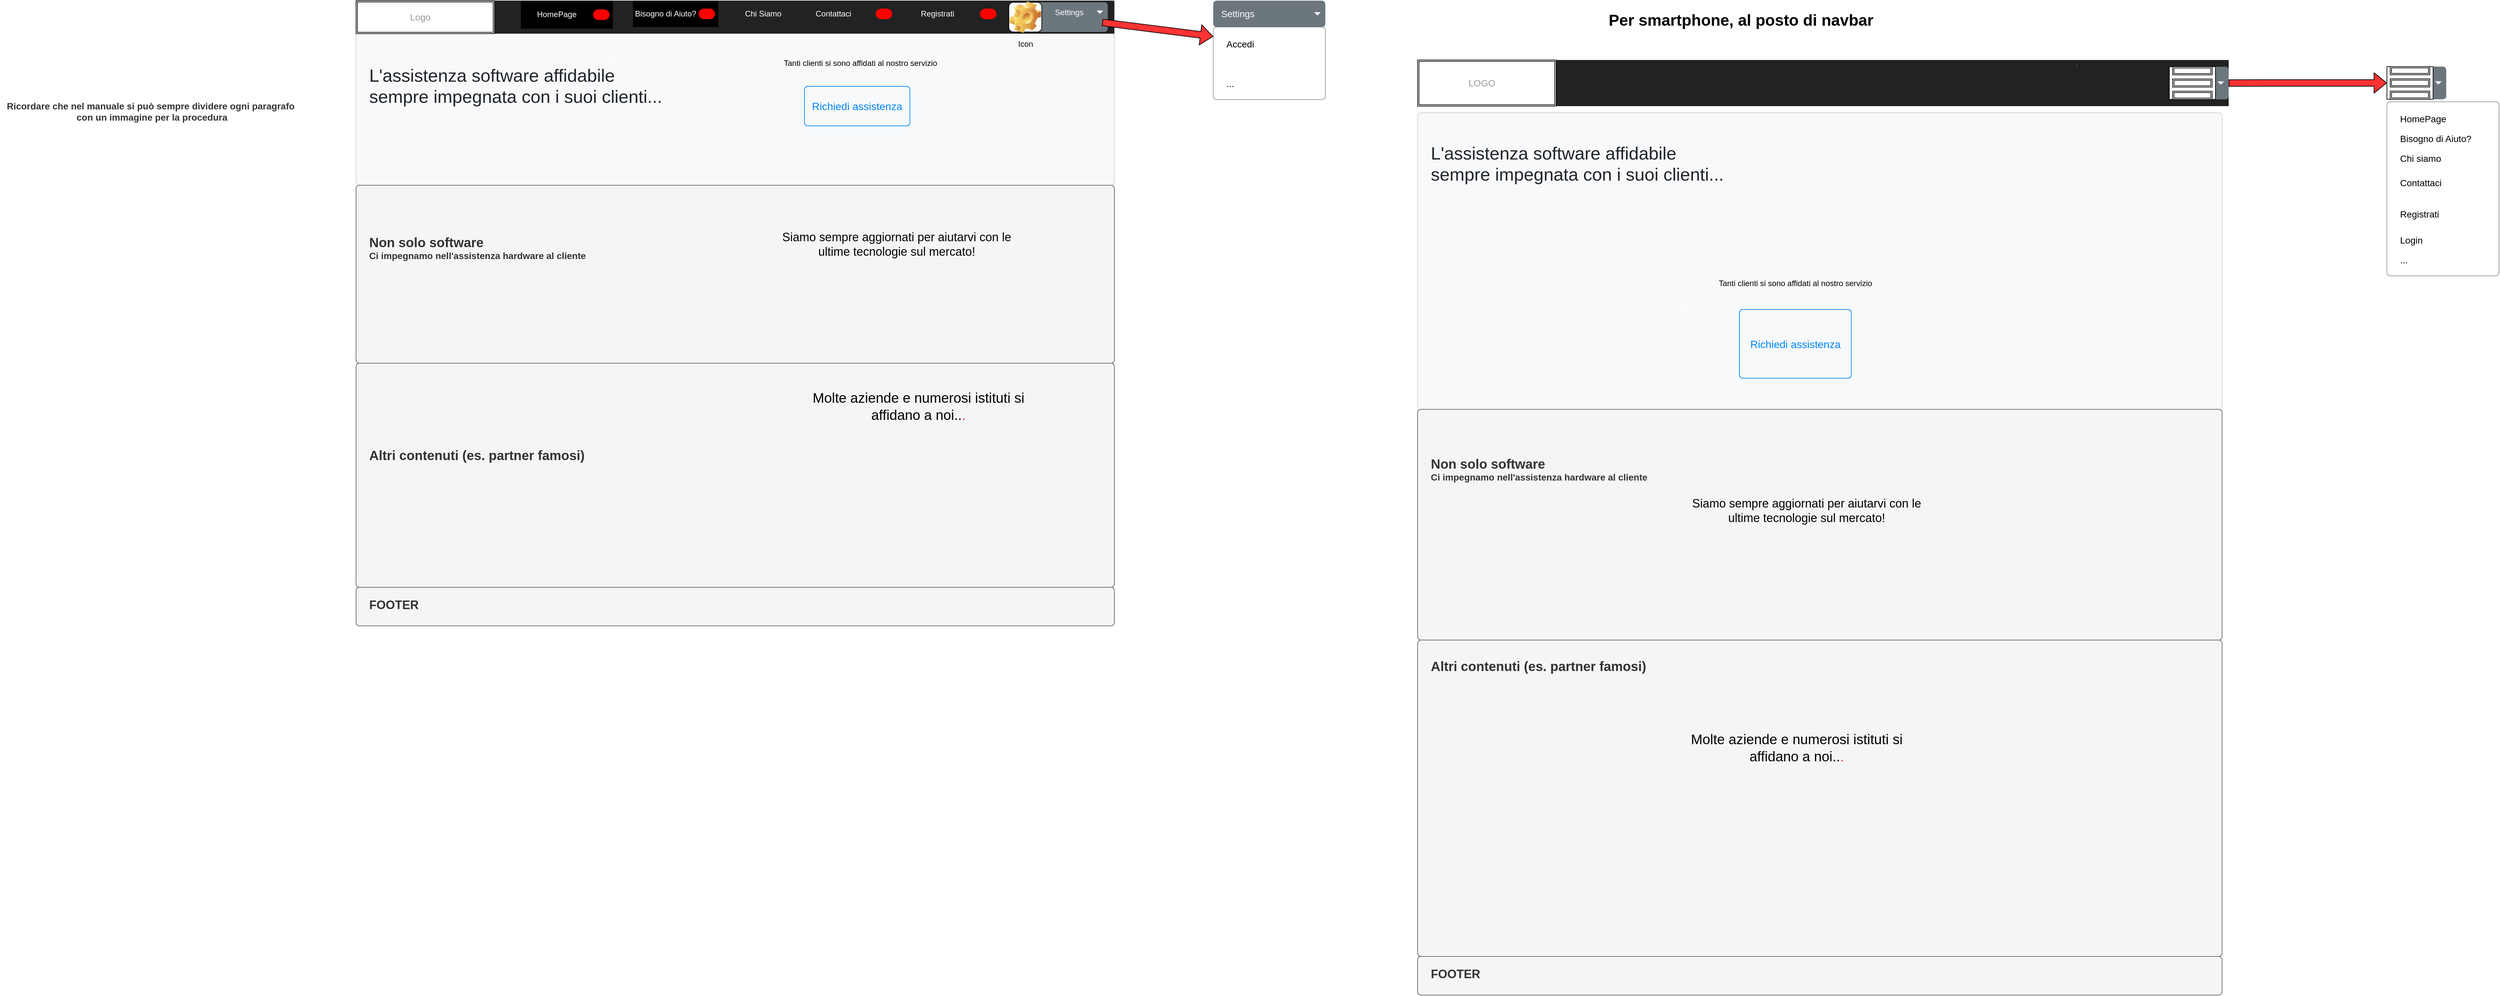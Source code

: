 <mxfile version="14.4.2" type="device"><diagram name="Page-1" id="c9db0220-8083-56f3-ca83-edcdcd058819"><mxGraphModel dx="2091" dy="494" grid="1" gridSize="10" guides="1" tooltips="1" connect="1" arrows="1" fold="1" page="1" pageScale="1.5" pageWidth="826" pageHeight="1169" background="#ffffff" math="0" shadow="0"><root><mxCell id="0" style=";html=1;"/><mxCell id="1" style=";html=1;" parent="0"/><mxCell id="3d76a8aef4d5c911-17" value="Template name" style="html=1;shadow=0;dashed=0;shape=mxgraph.bootstrap.rect;strokeColor=none;fillColor=none;fontColor=#999999;align=left;spacingLeft=5;whiteSpace=wrap;rounded=0;" parent="1" vertex="1"><mxGeometry x="40" y="130" width="200" height="20" as="geometry"/></mxCell><mxCell id="Gt3T_oFb3cPwL85hh5f2-24" value="&lt;font style=&quot;font-size: 27px&quot;&gt;&lt;font style=&quot;font-size: 27px&quot;&gt;L'assistenza software affidabile&lt;br&gt;sempre impegnata con i suoi clienti...&lt;/font&gt;&lt;br&gt;&lt;br&gt;&lt;br&gt;&lt;br&gt;&lt;/font&gt;" style="html=1;shadow=0;dashed=0;shape=mxgraph.bootstrap.rrect;rSize=5;strokeColor=#D2D3D4;html=1;whiteSpace=wrap;fillColor=#F8F9FA;fontColor=#212529;verticalAlign=bottom;align=left;spacing=20;spacingBottom=0;fontSize=14;" parent="1" vertex="1"><mxGeometry x="40" y="130" width="1150" height="280" as="geometry"/></mxCell><mxCell id="Gt3T_oFb3cPwL85hh5f2-25" value="Header" style="html=1;shadow=0;dashed=0;shape=mxgraph.bootstrap.topButton;rSize=5;perimeter=none;whiteSpace=wrap;fillColor=#F0F1F2;strokeColor=#D2D3D4;fontColor=#212529;resizeWidth=1;fontSize=18;align=left;spacing=20;" parent="Gt3T_oFb3cPwL85hh5f2-24" vertex="1"><mxGeometry width="1150" height="50" relative="1" as="geometry"/></mxCell><mxCell id="Gt3T_oFb3cPwL85hh5f2-26" value="Richiedi assistenza" style="html=1;shadow=0;dashed=0;shape=mxgraph.bootstrap.rrect;rSize=5;strokeColor=#0085FC;strokeWidth=1;fillColor=none;fontColor=#0085FC;whiteSpace=wrap;align=center;verticalAlign=middle;spacingLeft=0;fontStyle=0;fontSize=16;spacing=5;" parent="Gt3T_oFb3cPwL85hh5f2-24" vertex="1"><mxGeometry x="680" y="130" width="160" height="60" as="geometry"/></mxCell><mxCell id="Gt3T_oFb3cPwL85hh5f2-27" value="&lt;font color=&quot;#000000&quot;&gt;Tanti clienti si sono affidati al nostro servizio&lt;/font&gt;" style="text;html=1;strokeColor=none;fillColor=none;align=center;verticalAlign=middle;whiteSpace=wrap;rounded=0;fontColor=#FFFFFF;" parent="Gt3T_oFb3cPwL85hh5f2-24" vertex="1"><mxGeometry x="630" y="90" width="270" height="10" as="geometry"/></mxCell><mxCell id="3d76a8aef4d5c911-1" value="" style="html=1;shadow=0;dashed=0;shape=mxgraph.bootstrap.rect;fillColor=#222222;strokeColor=none;whiteSpace=wrap;rounded=0;fontSize=12;fontColor=#000000;align=center;" parent="Gt3T_oFb3cPwL85hh5f2-24" vertex="1"><mxGeometry width="1150" height="50" as="geometry"/></mxCell><mxCell id="3d76a8aef4d5c911-3" value="Bisogno di Aiuto?" style="html=1;shadow=0;dashed=0;shape=mxgraph.bootstrap.rect;fillColor=#000000;strokeColor=none;fontColor=#ffffff;spacingRight=30;whiteSpace=wrap;" parent="3d76a8aef4d5c911-1" vertex="1"><mxGeometry x="420" width="129.375" height="40" as="geometry"/></mxCell><mxCell id="3d76a8aef4d5c911-4" value="" style="html=1;shadow=0;dashed=0;shape=mxgraph.bootstrap.rrect;rSize=8;fillColor=#ff0000;strokeColor=none;fontColor=#ffffff;whiteSpace=wrap;" parent="3d76a8aef4d5c911-3" vertex="1"><mxGeometry x="1" y="0.5" width="25" height="16" relative="1" as="geometry"><mxPoint x="-30" y="-8" as="offset"/></mxGeometry></mxCell><mxCell id="3d76a8aef4d5c911-7" value="Chi Siamo" style="html=1;shadow=0;dashed=0;fillColor=none;strokeColor=none;shape=mxgraph.bootstrap.rect;whiteSpace=wrap;fontColor=#FFFFFF;" parent="3d76a8aef4d5c911-1" vertex="1"><mxGeometry x="560" width="115" height="40" as="geometry"/></mxCell><mxCell id="3d76a8aef4d5c911-9" value="." style="html=1;shadow=0;dashed=0;fillColor=none;strokeColor=none;shape=mxgraph.bootstrap.rect;fontColor=#999999;whiteSpace=wrap;" parent="3d76a8aef4d5c911-1" vertex="1"><mxGeometry x="948.75" width="100.625" height="40" as="geometry"/></mxCell><mxCell id="3d76a8aef4d5c911-5" value="Contattaci" style="html=1;shadow=0;dashed=0;fillColor=none;strokeColor=none;shape=mxgraph.bootstrap.rect;spacingRight=30;whiteSpace=wrap;fontColor=#FFFFFF;" parent="3d76a8aef4d5c911-1" vertex="1"><mxGeometry x="660.005" width="158.125" height="40" as="geometry"/></mxCell><mxCell id="3d76a8aef4d5c911-6" value="" style="html=1;shadow=0;dashed=0;shape=mxgraph.bootstrap.rrect;rSize=8;fillColor=#ff0000;strokeColor=none;fontColor=#ffffff;whiteSpace=wrap;" parent="3d76a8aef4d5c911-5" vertex="1"><mxGeometry x="1" y="0.5" width="25" height="16" relative="1" as="geometry"><mxPoint x="-30" y="-8" as="offset"/></mxGeometry></mxCell><mxCell id="Gt3T_oFb3cPwL85hh5f2-19" value="Registrati" style="html=1;shadow=0;dashed=0;fillColor=none;strokeColor=none;shape=mxgraph.bootstrap.rect;spacingRight=30;whiteSpace=wrap;fontColor=#FFFFFF;" parent="3d76a8aef4d5c911-1" vertex="1"><mxGeometry x="818.125" width="158.125" height="40" as="geometry"/></mxCell><mxCell id="Gt3T_oFb3cPwL85hh5f2-20" value="" style="html=1;shadow=0;dashed=0;shape=mxgraph.bootstrap.rrect;rSize=8;fillColor=#ff0000;strokeColor=none;fontColor=#ffffff;whiteSpace=wrap;" parent="Gt3T_oFb3cPwL85hh5f2-19" vertex="1"><mxGeometry x="1" y="0.5" width="25" height="16" relative="1" as="geometry"><mxPoint x="-30" y="-8" as="offset"/></mxGeometry></mxCell><mxCell id="Gt3T_oFb3cPwL85hh5f2-21" value="HomePage" style="html=1;shadow=0;dashed=0;shape=mxgraph.bootstrap.rect;fillColor=#000000;strokeColor=none;fontColor=#ffffff;spacingRight=30;whiteSpace=wrap;" parent="3d76a8aef4d5c911-1" vertex="1"><mxGeometry x="250" width="139.38" height="42.5" as="geometry"/></mxCell><mxCell id="Gt3T_oFb3cPwL85hh5f2-22" value="" style="html=1;shadow=0;dashed=0;shape=mxgraph.bootstrap.rrect;rSize=8;fillColor=#ff0000;strokeColor=none;fontColor=#ffffff;whiteSpace=wrap;" parent="Gt3T_oFb3cPwL85hh5f2-21" vertex="1"><mxGeometry x="1" y="0.5" width="25" height="16" relative="1" as="geometry"><mxPoint x="-30" y="-8" as="offset"/></mxGeometry></mxCell><mxCell id="Gt3T_oFb3cPwL85hh5f2-23" value="" style="shape=ext;double=1;rounded=0;whiteSpace=wrap;html=1;" parent="3d76a8aef4d5c911-1" vertex="1"><mxGeometry width="210" height="50" as="geometry"/></mxCell><mxCell id="3d76a8aef4d5c911-2" value="Logo" style="html=1;shadow=0;dashed=0;fillColor=none;strokeColor=none;shape=mxgraph.bootstrap.rect;fontColor=#999999;fontSize=14;whiteSpace=wrap;" parent="3d76a8aef4d5c911-1" vertex="1"><mxGeometry x="40" y="5" width="115" height="40" as="geometry"/></mxCell><mxCell id="Gt3T_oFb3cPwL85hh5f2-76" value="" style="html=1;shadow=0;dashed=0;shape=mxgraph.bootstrap.rrect;rSize=5;strokeColor=none;html=1;whiteSpace=wrap;fillColor=#6C767D;fontColor=#ffffff;" parent="3d76a8aef4d5c911-1" vertex="1"><mxGeometry x="990" y="2.5" width="150" height="45" as="geometry"/></mxCell><mxCell id="Gt3T_oFb3cPwL85hh5f2-77" value="." style="strokeColor=inherit;fillColor=inherit;gradientColor=inherit;fontColor=inherit;html=1;shadow=0;dashed=0;shape=mxgraph.bootstrap.leftButton;rSize=5;perimeter=none;whiteSpace=wrap;resizeHeight=1;" parent="Gt3T_oFb3cPwL85hh5f2-76" vertex="1"><mxGeometry width="30" height="30" relative="1" as="geometry"/></mxCell><mxCell id="Gt3T_oFb3cPwL85hh5f2-78" value="." style="strokeColor=inherit;fillColor=inherit;gradientColor=inherit;fontColor=inherit;html=1;shadow=0;dashed=0;perimeter=none;whiteSpace=wrap;resizeHeight=1;" parent="Gt3T_oFb3cPwL85hh5f2-76" vertex="1"><mxGeometry width="30" height="30" relative="1" as="geometry"><mxPoint x="30" as="offset"/></mxGeometry></mxCell><mxCell id="Gt3T_oFb3cPwL85hh5f2-79" value="&lt;span style=&quot;text-align: center&quot;&gt;&lt;font color=&quot;#ffffff&quot;&gt;Settings&lt;/font&gt;&lt;/span&gt;" style="strokeColor=inherit;fillColor=inherit;gradientColor=inherit;fontColor=inherit;html=1;shadow=0;dashed=0;shape=mxgraph.bootstrap.rightButton;rSize=5;perimeter=none;whiteSpace=wrap;resizeHeight=1;align=left;spacing=10;" parent="Gt3T_oFb3cPwL85hh5f2-76" vertex="1"><mxGeometry x="1" width="90" height="30" relative="1" as="geometry"><mxPoint x="-90" as="offset"/></mxGeometry></mxCell><mxCell id="Gt3T_oFb3cPwL85hh5f2-80" value="" style="shape=triangle;direction=south;fillColor=#ffffff;strokeColor=none;perimeter=none;" parent="Gt3T_oFb3cPwL85hh5f2-79" vertex="1"><mxGeometry x="1" y="0.5" width="10" height="5" relative="1" as="geometry"><mxPoint x="-17" y="-2.5" as="offset"/></mxGeometry></mxCell><mxCell id="Gt3T_oFb3cPwL85hh5f2-81" value="Icon" style="icon;html=1;image=img/clipart/Gear_128x128.png" parent="Gt3T_oFb3cPwL85hh5f2-76" vertex="1"><mxGeometry width="50" height="45" as="geometry"/></mxCell><mxCell id="Gt3T_oFb3cPwL85hh5f2-72" value="" style="html=1;shadow=0;dashed=0;shape=mxgraph.bootstrap.rrect;rSize=5;fillColor=#ffffff;strokeColor=#999999;labelBackgroundColor=none;fontColor=#000000;" parent="Gt3T_oFb3cPwL85hh5f2-24" vertex="1"><mxGeometry x="1300" y="40" width="170" height="110" as="geometry"/></mxCell><mxCell id="Gt3T_oFb3cPwL85hh5f2-73" value="Accedi" style="fillColor=none;strokeColor=none;align=left;spacing=20;fontSize=14;" parent="Gt3T_oFb3cPwL85hh5f2-72" vertex="1"><mxGeometry width="170" height="30" relative="1" as="geometry"><mxPoint y="10" as="offset"/></mxGeometry></mxCell><mxCell id="Gt3T_oFb3cPwL85hh5f2-75" value="..." style="fillColor=none;strokeColor=none;align=left;spacing=20;fontSize=14;" parent="Gt3T_oFb3cPwL85hh5f2-72" vertex="1"><mxGeometry width="170" height="30" relative="1" as="geometry"><mxPoint y="70" as="offset"/></mxGeometry></mxCell><mxCell id="Gt3T_oFb3cPwL85hh5f2-88" value="" style="shape=flexArrow;endArrow=classic;html=1;exitX=0.907;exitY=1.017;exitDx=0;exitDy=0;exitPerimeter=0;labelBackgroundColor=#FF3333;labelBorderColor=#FF3333;fontColor=#FF3333;fillColor=#FF3333;" parent="Gt3T_oFb3cPwL85hh5f2-24" source="Gt3T_oFb3cPwL85hh5f2-79" target="Gt3T_oFb3cPwL85hh5f2-73" edge="1"><mxGeometry width="50" height="50" relative="1" as="geometry"><mxPoint x="1250" y="20" as="sourcePoint"/><mxPoint x="1300" y="-30" as="targetPoint"/></mxGeometry></mxCell><mxCell id="iGRqAGyiayFje5urD7AI-41" value="" style="shape=image;verticalLabelPosition=bottom;labelBackgroundColor=#ffffff;verticalAlign=top;aspect=fixed;imageAspect=0;image=https://th.bing.com/th/id/OIP.Plb8gzndyWRF0WVGnlYtwAHaC7?w=294&amp;h=138&amp;c=7&amp;o=5&amp;dpr=1.25&amp;pid=1.7;" parent="Gt3T_oFb3cPwL85hh5f2-24" vertex="1"><mxGeometry x="60" y="170" width="234.71" height="110" as="geometry"/></mxCell><mxCell id="Gt3T_oFb3cPwL85hh5f2-29" value="Text" style="text;html=1;strokeColor=none;fillColor=none;align=center;verticalAlign=middle;whiteSpace=wrap;rounded=0;fontColor=#FFFFFF;" parent="1" vertex="1"><mxGeometry x="410" y="210" width="40" height="20" as="geometry"/></mxCell><mxCell id="Gt3T_oFb3cPwL85hh5f2-46" value="Per smartphone, al posto di navbar" style="text;strokeColor=none;fillColor=none;html=1;fontSize=24;fontStyle=1;verticalAlign=middle;align=center;labelBackgroundColor=none;" parent="1" vertex="1"><mxGeometry x="2090" y="140" width="100" height="40" as="geometry"/></mxCell><mxCell id="Gt3T_oFb3cPwL85hh5f2-47" value="" style="html=1;shadow=0;dashed=0;shape=mxgraph.bootstrap.rect;fillColor=#222222;strokeColor=none;whiteSpace=wrap;rounded=0;fontSize=12;fontColor=#000000;align=center;" parent="1" vertex="1"><mxGeometry x="1650" y="220" width="1230" height="70" as="geometry"/></mxCell><mxCell id="Gt3T_oFb3cPwL85hh5f2-51" value="." style="html=1;shadow=0;dashed=0;fillColor=none;strokeColor=none;shape=mxgraph.bootstrap.rect;fontColor=#999999;whiteSpace=wrap;" parent="Gt3T_oFb3cPwL85hh5f2-47" vertex="1"><mxGeometry x="948.75" width="100.625" height="10.521" as="geometry"/></mxCell><mxCell id="Gt3T_oFb3cPwL85hh5f2-64" value="" style="shape=ext;double=1;rounded=0;whiteSpace=wrap;html=1;" parent="Gt3T_oFb3cPwL85hh5f2-47" vertex="1"><mxGeometry width="210" height="70" as="geometry"/></mxCell><mxCell id="Gt3T_oFb3cPwL85hh5f2-65" value="LOGO" style="html=1;shadow=0;dashed=0;fillColor=none;strokeColor=none;shape=mxgraph.bootstrap.rect;fontColor=#999999;fontSize=14;whiteSpace=wrap;" parent="Gt3T_oFb3cPwL85hh5f2-47" vertex="1"><mxGeometry x="40" y="29.735" width="115" height="10.521" as="geometry"/></mxCell><mxCell id="Gt3T_oFb3cPwL85hh5f2-104" value="" style="html=1;shadow=0;dashed=0;shape=mxgraph.bootstrap.rrect;rSize=5;strokeColor=none;strokeWidth=1;fillColor=#6C767D;fontColor=#ffffff;whiteSpace=wrap;align=left;verticalAlign=middle;fontStyle=0;fontSize=14;spacingLeft=10;labelBackgroundColor=#000000;" parent="Gt3T_oFb3cPwL85hh5f2-47" vertex="1"><mxGeometry x="1140" y="10.2" width="90" height="49.6" as="geometry"/></mxCell><mxCell id="Gt3T_oFb3cPwL85hh5f2-105" value="" style="shape=triangle;direction=south;fillColor=#ffffff;strokeColor=none;perimeter=none;" parent="Gt3T_oFb3cPwL85hh5f2-104" vertex="1"><mxGeometry x="1" y="0.5" width="10" height="5" relative="1" as="geometry"><mxPoint x="-17" y="-2.5" as="offset"/></mxGeometry></mxCell><mxCell id="Gt3T_oFb3cPwL85hh5f2-106" value="" style="rounded=0;whiteSpace=wrap;html=1;fontColor=#FFFFFF;" parent="Gt3T_oFb3cPwL85hh5f2-104" vertex="1"><mxGeometry width="70" height="49.6" as="geometry"/></mxCell><mxCell id="Gt3T_oFb3cPwL85hh5f2-107" value="" style="shape=ext;double=1;rounded=0;whiteSpace=wrap;html=1;fontColor=#FFFFFF;labelBackgroundColor=#000000;" parent="Gt3T_oFb3cPwL85hh5f2-104" vertex="1"><mxGeometry x="5" width="60" height="12.4" as="geometry"/></mxCell><mxCell id="Gt3T_oFb3cPwL85hh5f2-108" value="" style="shape=ext;double=1;rounded=0;whiteSpace=wrap;html=1;fontColor=#FFFFFF;" parent="Gt3T_oFb3cPwL85hh5f2-104" vertex="1"><mxGeometry x="5" y="18.6" width="60" height="12.4" as="geometry"/></mxCell><mxCell id="Gt3T_oFb3cPwL85hh5f2-109" value="" style="shape=ext;double=1;rounded=0;whiteSpace=wrap;html=1;" parent="Gt3T_oFb3cPwL85hh5f2-104" vertex="1"><mxGeometry x="5" y="37.2" width="60" height="12.4" as="geometry"/></mxCell><mxCell id="Gt3T_oFb3cPwL85hh5f2-84" value="." style="strokeColor=inherit;fillColor=inherit;gradientColor=inherit;fontColor=inherit;html=1;shadow=0;dashed=0;perimeter=none;whiteSpace=wrap;resizeHeight=1;" parent="1" vertex="1"><mxGeometry x="1330" y="135" width="30" height="30" as="geometry"/></mxCell><mxCell id="Gt3T_oFb3cPwL85hh5f2-70" value="Settings" style="html=1;shadow=0;dashed=0;shape=mxgraph.bootstrap.rrect;rSize=5;strokeColor=none;strokeWidth=1;fillColor=#6C767D;fontColor=#ffffff;whiteSpace=wrap;align=left;verticalAlign=middle;fontStyle=0;fontSize=14;spacingLeft=10;labelBackgroundColor=none;" parent="1" vertex="1"><mxGeometry x="1340" y="130" width="170" height="40" as="geometry"/></mxCell><mxCell id="Gt3T_oFb3cPwL85hh5f2-71" value="" style="shape=triangle;direction=south;fillColor=#ffffff;strokeColor=none;perimeter=none;" parent="Gt3T_oFb3cPwL85hh5f2-70" vertex="1"><mxGeometry x="1" y="0.5" width="10" height="5" relative="1" as="geometry"><mxPoint x="-17" y="-2.5" as="offset"/></mxGeometry></mxCell><mxCell id="Gt3T_oFb3cPwL85hh5f2-90" value="" style="html=1;shadow=0;dashed=0;shape=mxgraph.bootstrap.rrect;rSize=5;strokeColor=none;strokeWidth=1;fillColor=#6C767D;fontColor=#ffffff;whiteSpace=wrap;align=left;verticalAlign=middle;fontStyle=0;fontSize=14;spacingLeft=10;labelBackgroundColor=#000000;" parent="1" vertex="1"><mxGeometry x="3120" y="230" width="90" height="49.6" as="geometry"/></mxCell><mxCell id="Gt3T_oFb3cPwL85hh5f2-91" value="" style="shape=triangle;direction=south;fillColor=#ffffff;strokeColor=none;perimeter=none;" parent="Gt3T_oFb3cPwL85hh5f2-90" vertex="1"><mxGeometry x="1" y="0.5" width="10" height="5" relative="1" as="geometry"><mxPoint x="-17" y="-2.5" as="offset"/></mxGeometry></mxCell><mxCell id="Gt3T_oFb3cPwL85hh5f2-92" value="" style="rounded=0;whiteSpace=wrap;html=1;fontColor=#FFFFFF;" parent="Gt3T_oFb3cPwL85hh5f2-90" vertex="1"><mxGeometry width="70" height="49.6" as="geometry"/></mxCell><mxCell id="Gt3T_oFb3cPwL85hh5f2-93" value="" style="shape=ext;double=1;rounded=0;whiteSpace=wrap;html=1;fontColor=#FFFFFF;labelBackgroundColor=#000000;" parent="Gt3T_oFb3cPwL85hh5f2-90" vertex="1"><mxGeometry x="5" width="60" height="12.4" as="geometry"/></mxCell><mxCell id="Gt3T_oFb3cPwL85hh5f2-94" value="" style="shape=ext;double=1;rounded=0;whiteSpace=wrap;html=1;fontColor=#FFFFFF;" parent="Gt3T_oFb3cPwL85hh5f2-90" vertex="1"><mxGeometry x="5" y="18.6" width="60" height="12.4" as="geometry"/></mxCell><mxCell id="Gt3T_oFb3cPwL85hh5f2-95" value="" style="shape=ext;double=1;rounded=0;whiteSpace=wrap;html=1;" parent="Gt3T_oFb3cPwL85hh5f2-90" vertex="1"><mxGeometry x="5" y="37.2" width="60" height="12.4" as="geometry"/></mxCell><mxCell id="Gt3T_oFb3cPwL85hh5f2-96" value="" style="html=1;shadow=0;dashed=0;shape=mxgraph.bootstrap.rrect;rSize=5;fillColor=#ffffff;strokeColor=#999999;fontColor=#FFFFFF;" parent="1" vertex="1"><mxGeometry x="3120" y="283.32" width="170" height="264.138" as="geometry"/></mxCell><mxCell id="Gt3T_oFb3cPwL85hh5f2-97" value="HomePage" style="fillColor=none;strokeColor=none;align=left;spacing=20;fontSize=14;" parent="Gt3T_oFb3cPwL85hh5f2-96" vertex="1"><mxGeometry width="170" height="30" relative="1" as="geometry"><mxPoint y="10" as="offset"/></mxGeometry></mxCell><mxCell id="Gt3T_oFb3cPwL85hh5f2-98" value="Bisogno di Aiuto?" style="fillColor=none;strokeColor=none;align=left;spacing=20;fontSize=14;" parent="Gt3T_oFb3cPwL85hh5f2-96" vertex="1"><mxGeometry width="170" height="30" relative="1" as="geometry"><mxPoint y="40" as="offset"/></mxGeometry></mxCell><mxCell id="Gt3T_oFb3cPwL85hh5f2-99" value="Chi siamo" style="fillColor=none;strokeColor=none;align=left;spacing=20;fontSize=14;" parent="Gt3T_oFb3cPwL85hh5f2-96" vertex="1"><mxGeometry width="170" height="30" relative="1" as="geometry"><mxPoint y="70" as="offset"/></mxGeometry></mxCell><mxCell id="Gt3T_oFb3cPwL85hh5f2-100" value="Contattaci" style="fillColor=none;strokeColor=none;align=left;spacing=20;fontSize=14;" parent="Gt3T_oFb3cPwL85hh5f2-96" vertex="1"><mxGeometry y="97.212" width="170" height="49.853" as="geometry"/></mxCell><mxCell id="Gt3T_oFb3cPwL85hh5f2-101" value="Registrati" style="fillColor=none;strokeColor=none;align=left;spacing=20;fontSize=14;" parent="Gt3T_oFb3cPwL85hh5f2-96" vertex="1"><mxGeometry y="144.575" width="170" height="49.853" as="geometry"/></mxCell><mxCell id="Gt3T_oFb3cPwL85hh5f2-102" value="Login " style="fillColor=none;strokeColor=none;align=left;spacing=20;fontSize=14;" parent="Gt3T_oFb3cPwL85hh5f2-96" vertex="1"><mxGeometry y="184.285" width="170" height="49.853" as="geometry"/></mxCell><mxCell id="Gt3T_oFb3cPwL85hh5f2-103" value="..." style="fillColor=none;strokeColor=none;align=left;spacing=20;fontSize=14;" parent="Gt3T_oFb3cPwL85hh5f2-96" vertex="1"><mxGeometry y="214.285" width="170" height="49.853" as="geometry"/></mxCell><mxCell id="Gt3T_oFb3cPwL85hh5f2-110" value="" style="shape=flexArrow;endArrow=classic;html=1;labelBackgroundColor=#FF3333;fillColor=#FF3333;fontColor=#FF3333;entryX=0;entryY=0.5;entryDx=0;entryDy=0;" parent="1" source="Gt3T_oFb3cPwL85hh5f2-104" target="Gt3T_oFb3cPwL85hh5f2-92" edge="1"><mxGeometry width="50" height="50" relative="1" as="geometry"><mxPoint x="2880" y="260" as="sourcePoint"/><mxPoint x="2930" y="210" as="targetPoint"/></mxGeometry></mxCell><mxCell id="Gt3T_oFb3cPwL85hh5f2-112" value="&lt;b&gt;&lt;font style=&quot;font-size: 20px&quot;&gt;Non solo software&lt;br&gt;&lt;/font&gt;Ci impegnamo nell'assistenza hardware al cliente&amp;nbsp;&lt;br&gt;&lt;br&gt;&lt;br&gt;&lt;br&gt;&lt;br&gt;&lt;br&gt;&lt;br&gt;&lt;br&gt;&lt;br&gt;&lt;/b&gt;" style="html=1;shadow=0;dashed=0;shape=mxgraph.bootstrap.rrect;rSize=5;strokeColor=#666666;html=1;whiteSpace=wrap;fillColor=#f5f5f5;fontColor=#333333;verticalAlign=bottom;align=left;spacing=20;spacingBottom=0;fontSize=14;labelBackgroundColor=none;" parent="1" vertex="1"><mxGeometry x="40" y="410" width="1150" height="270" as="geometry"/></mxCell><mxCell id="Gt3T_oFb3cPwL85hh5f2-144" value="&lt;font color=&quot;#000000&quot; style=&quot;font-size: 18px&quot;&gt;Siamo sempre aggiornati per aiutarvi con le ultime tecnologie sul mercato!&lt;/font&gt;" style="text;html=1;strokeColor=none;fillColor=none;align=center;verticalAlign=middle;whiteSpace=wrap;rounded=0;labelBackgroundColor=none;fontColor=#FF3333;" parent="1" vertex="1"><mxGeometry x="670" y="440" width="380" height="120" as="geometry"/></mxCell><mxCell id="Gt3T_oFb3cPwL85hh5f2-146" value="&lt;b&gt;&lt;span style=&quot;font-size: 20px&quot;&gt;Altri contenuti (es. partner famosi)&lt;br&gt;&lt;/span&gt;&lt;br&gt;&lt;br&gt;&lt;br&gt;&lt;br&gt;&lt;br&gt;&lt;br&gt;&lt;br&gt;&lt;br&gt;&lt;br&gt;&lt;br&gt;&lt;/b&gt;" style="html=1;shadow=0;dashed=0;shape=mxgraph.bootstrap.rrect;rSize=5;strokeColor=#666666;html=1;whiteSpace=wrap;fillColor=#f5f5f5;fontColor=#333333;verticalAlign=bottom;align=left;spacing=20;spacingBottom=0;fontSize=14;labelBackgroundColor=none;" parent="1" vertex="1"><mxGeometry x="40" y="680" width="1150" height="340" as="geometry"/></mxCell><mxCell id="Gt3T_oFb3cPwL85hh5f2-147" value="&lt;font style=&quot;font-size: 21px&quot;&gt;&lt;font color=&quot;#000000&quot;&gt;Molte aziende e numerosi istituti si affidano a noi..&lt;/font&gt;.&lt;/font&gt;" style="text;html=1;strokeColor=none;fillColor=none;align=center;verticalAlign=middle;whiteSpace=wrap;rounded=0;labelBackgroundColor=none;fontColor=#FF3333;" parent="1" vertex="1"><mxGeometry x="707.83" y="680" width="370.17" height="130" as="geometry"/></mxCell><mxCell id="Gt3T_oFb3cPwL85hh5f2-148" value="" style="endArrow=none;html=1;labelBackgroundColor=#FF3333;fillColor=#FF3333;fontColor=#FF3333;" parent="1" edge="1"><mxGeometry width="50" height="50" relative="1" as="geometry"><mxPoint x="540" y="690" as="sourcePoint"/><mxPoint x="540" y="690" as="targetPoint"/></mxGeometry></mxCell><mxCell id="Gt3T_oFb3cPwL85hh5f2-149" value="&lt;b&gt;&lt;font style=&quot;font-size: 18px&quot;&gt;FOOTER&lt;/font&gt;&lt;br&gt;&lt;/b&gt;" style="html=1;shadow=0;dashed=0;shape=mxgraph.bootstrap.rrect;rSize=5;strokeColor=#666666;html=1;whiteSpace=wrap;fillColor=#f5f5f5;fontColor=#333333;verticalAlign=bottom;align=left;spacing=20;spacingBottom=0;fontSize=14;labelBackgroundColor=none;" parent="1" vertex="1"><mxGeometry x="40" y="1020" width="1150" height="58.5" as="geometry"/></mxCell><mxCell id="iGRqAGyiayFje5urD7AI-34" value="" style="shape=image;verticalLabelPosition=bottom;labelBackgroundColor=#ffffff;verticalAlign=top;aspect=fixed;imageAspect=0;image=https://www.tomshw.it/data/thumbs/8/3/1/7/realta-virtuale-e-cbt-applicazioni-attuali-e-potenzialita-in-terapia-3-680x365-876cf5a811bb2efff58e2dde8dc25eb63.jpg;" parent="1" vertex="1"><mxGeometry x="730" y="530" width="251.36" height="134.87" as="geometry"/></mxCell><mxCell id="iGRqAGyiayFje5urD7AI-36" value="&lt;b style=&quot;color: rgb(51 , 51 , 51) ; font-size: 14px ; text-align: left&quot;&gt;Ricordare che nel manuale si può sempre dividere ogni paragrafo&amp;nbsp;&lt;br&gt;con un immagine per la procedura&lt;/b&gt;" style="text;html=1;align=center;verticalAlign=middle;resizable=0;points=[];autosize=1;" parent="1" vertex="1"><mxGeometry x="-500" y="283.32" width="460" height="30" as="geometry"/></mxCell><mxCell id="iGRqAGyiayFje5urD7AI-37" value="" style="shape=image;verticalLabelPosition=bottom;labelBackgroundColor=#ffffff;verticalAlign=top;aspect=fixed;imageAspect=0;image=https://nigelmotorservices.co.za/wp-content/uploads/2020/07/nig.png;html=1;" parent="1" vertex="1"><mxGeometry x="707.83" y="780" width="168.95" height="83.5" as="geometry"/></mxCell><mxCell id="iGRqAGyiayFje5urD7AI-38" value="" style="shape=image;verticalLabelPosition=bottom;labelBackgroundColor=#ffffff;verticalAlign=top;aspect=fixed;imageAspect=0;image=https://bd-career.org/wp-content/uploads/2018/01/Mirza-International-job-circular.jpg;html=1;" parent="1" vertex="1"><mxGeometry x="888" y="780" width="146.3" height="80" as="geometry"/></mxCell><mxCell id="iGRqAGyiayFje5urD7AI-39" value="" style="shape=image;verticalLabelPosition=bottom;labelBackgroundColor=#ffffff;verticalAlign=top;aspect=fixed;imageAspect=0;image=https://th.bing.com/th/id/OIP.aumsuYqxRyGxthc8LlDorgHaL1?w=115&amp;h=180&amp;c=7&amp;o=5&amp;dpr=1.25&amp;pid=1.7;" parent="1" vertex="1"><mxGeometry x="750" y="876" width="73.09" height="115" as="geometry"/></mxCell><mxCell id="iGRqAGyiayFje5urD7AI-40" value="" style="shape=image;verticalLabelPosition=bottom;labelBackgroundColor=#ffffff;verticalAlign=top;aspect=fixed;imageAspect=0;image=https://th.bing.com/th/id/OIP.HQDoAZiWWOUnZet2qaOr3gAAAA?w=156&amp;h=141&amp;c=7&amp;o=5&amp;dpr=1.25&amp;pid=1.7;" parent="1" vertex="1"><mxGeometry x="894.7" y="876" width="139.6" height="126" as="geometry"/></mxCell><mxCell id="iGRqAGyiayFje5urD7AI-43" value="&lt;font style=&quot;font-size: 27px&quot;&gt;&lt;font style=&quot;font-size: 27px&quot;&gt;L'assistenza software affidabile&lt;br&gt;sempre impegnata con i suoi clienti...&lt;br&gt;&lt;/font&gt;&lt;br&gt;&lt;br&gt;&lt;br&gt;&lt;br&gt;&lt;br&gt;&lt;br&gt;&lt;br&gt;&lt;br&gt;&lt;br&gt;&lt;br&gt;&lt;br&gt;&lt;/font&gt;" style="html=1;shadow=0;dashed=0;shape=mxgraph.bootstrap.rrect;rSize=5;strokeColor=#D2D3D4;html=1;whiteSpace=wrap;fillColor=#F8F9FA;fontColor=#212529;verticalAlign=bottom;align=left;spacing=20;spacingBottom=0;fontSize=14;" parent="1" vertex="1"><mxGeometry x="1650" y="300" width="1220" height="487" as="geometry"/></mxCell><mxCell id="iGRqAGyiayFje5urD7AI-45" value="Richiedi assistenza" style="html=1;shadow=0;dashed=0;shape=mxgraph.bootstrap.rrect;rSize=5;strokeColor=#0085FC;strokeWidth=1;fillColor=none;fontColor=#0085FC;whiteSpace=wrap;align=center;verticalAlign=middle;spacingLeft=0;fontStyle=0;fontSize=16;spacing=5;" parent="iGRqAGyiayFje5urD7AI-43" vertex="1"><mxGeometry x="488.0" y="298.497" width="169.739" height="104.357" as="geometry"/></mxCell><mxCell id="iGRqAGyiayFje5urD7AI-46" value="&lt;font color=&quot;#000000&quot;&gt;Tanti clienti si sono affidati al nostro servizio&lt;/font&gt;" style="text;html=1;strokeColor=none;fillColor=none;align=center;verticalAlign=middle;whiteSpace=wrap;rounded=0;fontColor=#FFFFFF;" parent="iGRqAGyiayFje5urD7AI-43" vertex="1"><mxGeometry x="429.652" y="249.996" width="286.435" height="17.393" as="geometry"/></mxCell><mxCell id="iGRqAGyiayFje5urD7AI-71" value="" style="shape=image;verticalLabelPosition=bottom;labelBackgroundColor=#ffffff;verticalAlign=top;aspect=fixed;imageAspect=0;image=https://th.bing.com/th/id/OIP.Plb8gzndyWRF0WVGnlYtwAHaC7?w=294&amp;h=138&amp;c=7&amp;o=5&amp;dpr=1.25&amp;pid=1.7;" parent="iGRqAGyiayFje5urD7AI-43" vertex="1"><mxGeometry x="668.348" y="27" width="384.07" height="180" as="geometry"/></mxCell><mxCell id="iGRqAGyiayFje5urD7AI-72" value="Text" style="text;html=1;strokeColor=none;fillColor=none;align=center;verticalAlign=middle;whiteSpace=wrap;rounded=0;fontColor=#FFFFFF;" parent="1" vertex="1"><mxGeometry x="2030" y="587" width="40" height="20" as="geometry"/></mxCell><mxCell id="iGRqAGyiayFje5urD7AI-76" value="&lt;b&gt;&lt;font style=&quot;font-size: 20px&quot;&gt;Non solo software&lt;br&gt;&lt;/font&gt;Ci impegnamo nell'assistenza hardware al cliente&lt;br&gt;&lt;br&gt;&lt;br&gt;&lt;br&gt;&lt;br&gt;&amp;nbsp;&lt;br&gt;&lt;br&gt;&lt;br&gt;&lt;br&gt;&lt;br&gt;&lt;br&gt;&lt;br&gt;&lt;br&gt;&lt;br&gt;&lt;/b&gt;" style="html=1;shadow=0;dashed=0;shape=mxgraph.bootstrap.rrect;rSize=5;strokeColor=#666666;html=1;whiteSpace=wrap;fillColor=#f5f5f5;fontColor=#333333;verticalAlign=bottom;align=left;spacing=20;spacingBottom=0;fontSize=14;labelBackgroundColor=none;" parent="1" vertex="1"><mxGeometry x="1650" y="750" width="1220" height="350" as="geometry"/></mxCell><mxCell id="iGRqAGyiayFje5urD7AI-77" value="&lt;font color=&quot;#000000&quot; style=&quot;font-size: 18px&quot;&gt;Siamo sempre aggiornati per aiutarvi con le ultime tecnologie sul mercato!&lt;/font&gt;" style="text;html=1;strokeColor=none;fillColor=none;align=center;verticalAlign=middle;whiteSpace=wrap;rounded=0;labelBackgroundColor=none;fontColor=#FF3333;" parent="1" vertex="1"><mxGeometry x="2050" y="843.5" width="380" height="120" as="geometry"/></mxCell><mxCell id="iGRqAGyiayFje5urD7AI-78" value="&lt;b&gt;&lt;span style=&quot;font-size: 20px&quot;&gt;Altri contenuti (es. partner famosi)&lt;br&gt;&lt;br&gt;&lt;br&gt;&lt;br&gt;&lt;br&gt;&lt;br&gt;&lt;br&gt;&lt;br&gt;&lt;br&gt;&lt;br&gt;&lt;br&gt;&lt;/span&gt;&lt;br&gt;&lt;br&gt;&lt;br&gt;&lt;br&gt;&lt;br&gt;&lt;br&gt;&lt;br&gt;&lt;br&gt;&lt;br&gt;&lt;br&gt;&lt;/b&gt;" style="html=1;shadow=0;dashed=0;shape=mxgraph.bootstrap.rrect;rSize=5;strokeColor=#666666;html=1;whiteSpace=wrap;fillColor=#f5f5f5;fontColor=#333333;verticalAlign=bottom;align=left;spacing=20;spacingBottom=0;fontSize=14;labelBackgroundColor=none;" parent="1" vertex="1"><mxGeometry x="1650" y="1100" width="1220" height="480" as="geometry"/></mxCell><mxCell id="iGRqAGyiayFje5urD7AI-79" value="&lt;font style=&quot;font-size: 21px&quot;&gt;&lt;font color=&quot;#000000&quot;&gt;Molte aziende e numerosi istituti si affidano a noi..&lt;/font&gt;.&lt;/font&gt;" style="text;html=1;strokeColor=none;fillColor=none;align=center;verticalAlign=middle;whiteSpace=wrap;rounded=0;labelBackgroundColor=none;fontColor=#FF3333;" parent="1" vertex="1"><mxGeometry x="2039.91" y="1198" width="370.17" height="130" as="geometry"/></mxCell><mxCell id="iGRqAGyiayFje5urD7AI-80" value="" style="endArrow=none;html=1;labelBackgroundColor=#FF3333;fillColor=#FF3333;fontColor=#FF3333;" parent="1" edge="1"><mxGeometry width="50" height="50" relative="1" as="geometry"><mxPoint x="2150" y="1190" as="sourcePoint"/><mxPoint x="2150" y="1190" as="targetPoint"/></mxGeometry></mxCell><mxCell id="iGRqAGyiayFje5urD7AI-81" value="&lt;b&gt;&lt;font style=&quot;font-size: 18px&quot;&gt;FOOTER&lt;/font&gt;&lt;br&gt;&lt;/b&gt;" style="html=1;shadow=0;dashed=0;shape=mxgraph.bootstrap.rrect;rSize=5;strokeColor=#666666;html=1;whiteSpace=wrap;fillColor=#f5f5f5;fontColor=#333333;verticalAlign=bottom;align=left;spacing=20;spacingBottom=0;fontSize=14;labelBackgroundColor=none;" parent="1" vertex="1"><mxGeometry x="1650" y="1580" width="1220" height="58.5" as="geometry"/></mxCell><mxCell id="iGRqAGyiayFje5urD7AI-82" value="" style="shape=image;verticalLabelPosition=bottom;labelBackgroundColor=#ffffff;verticalAlign=top;aspect=fixed;imageAspect=0;image=https://www.tomshw.it/data/thumbs/8/3/1/7/realta-virtuale-e-cbt-applicazioni-attuali-e-potenzialita-in-terapia-3-680x365-876cf5a811bb2efff58e2dde8dc25eb63.jpg;" parent="1" vertex="1"><mxGeometry x="2114.32" y="930" width="251.36" height="134.87" as="geometry"/></mxCell><mxCell id="iGRqAGyiayFje5urD7AI-83" value="" style="shape=image;verticalLabelPosition=bottom;labelBackgroundColor=#ffffff;verticalAlign=top;aspect=fixed;imageAspect=0;image=https://nigelmotorservices.co.za/wp-content/uploads/2020/07/nig.png;html=1;" parent="1" vertex="1"><mxGeometry x="2039.91" y="1298" width="168.95" height="83.5" as="geometry"/></mxCell><mxCell id="iGRqAGyiayFje5urD7AI-84" value="" style="shape=image;verticalLabelPosition=bottom;labelBackgroundColor=#ffffff;verticalAlign=top;aspect=fixed;imageAspect=0;image=https://bd-career.org/wp-content/uploads/2018/01/Mirza-International-job-circular.jpg;html=1;" parent="1" vertex="1"><mxGeometry x="2220.08" y="1298" width="146.3" height="80" as="geometry"/></mxCell><mxCell id="iGRqAGyiayFje5urD7AI-85" value="" style="shape=image;verticalLabelPosition=bottom;labelBackgroundColor=#ffffff;verticalAlign=top;aspect=fixed;imageAspect=0;image=https://th.bing.com/th/id/OIP.aumsuYqxRyGxthc8LlDorgHaL1?w=115&amp;h=180&amp;c=7&amp;o=5&amp;dpr=1.25&amp;pid=1.7;" parent="1" vertex="1"><mxGeometry x="2082.08" y="1394" width="73.09" height="115" as="geometry"/></mxCell><mxCell id="iGRqAGyiayFje5urD7AI-86" value="" style="shape=image;verticalLabelPosition=bottom;labelBackgroundColor=#ffffff;verticalAlign=top;aspect=fixed;imageAspect=0;image=https://th.bing.com/th/id/OIP.HQDoAZiWWOUnZet2qaOr3gAAAA?w=156&amp;h=141&amp;c=7&amp;o=5&amp;dpr=1.25&amp;pid=1.7;" parent="1" vertex="1"><mxGeometry x="2226.78" y="1394" width="139.6" height="126" as="geometry"/></mxCell></root></mxGraphModel></diagram></mxfile>
